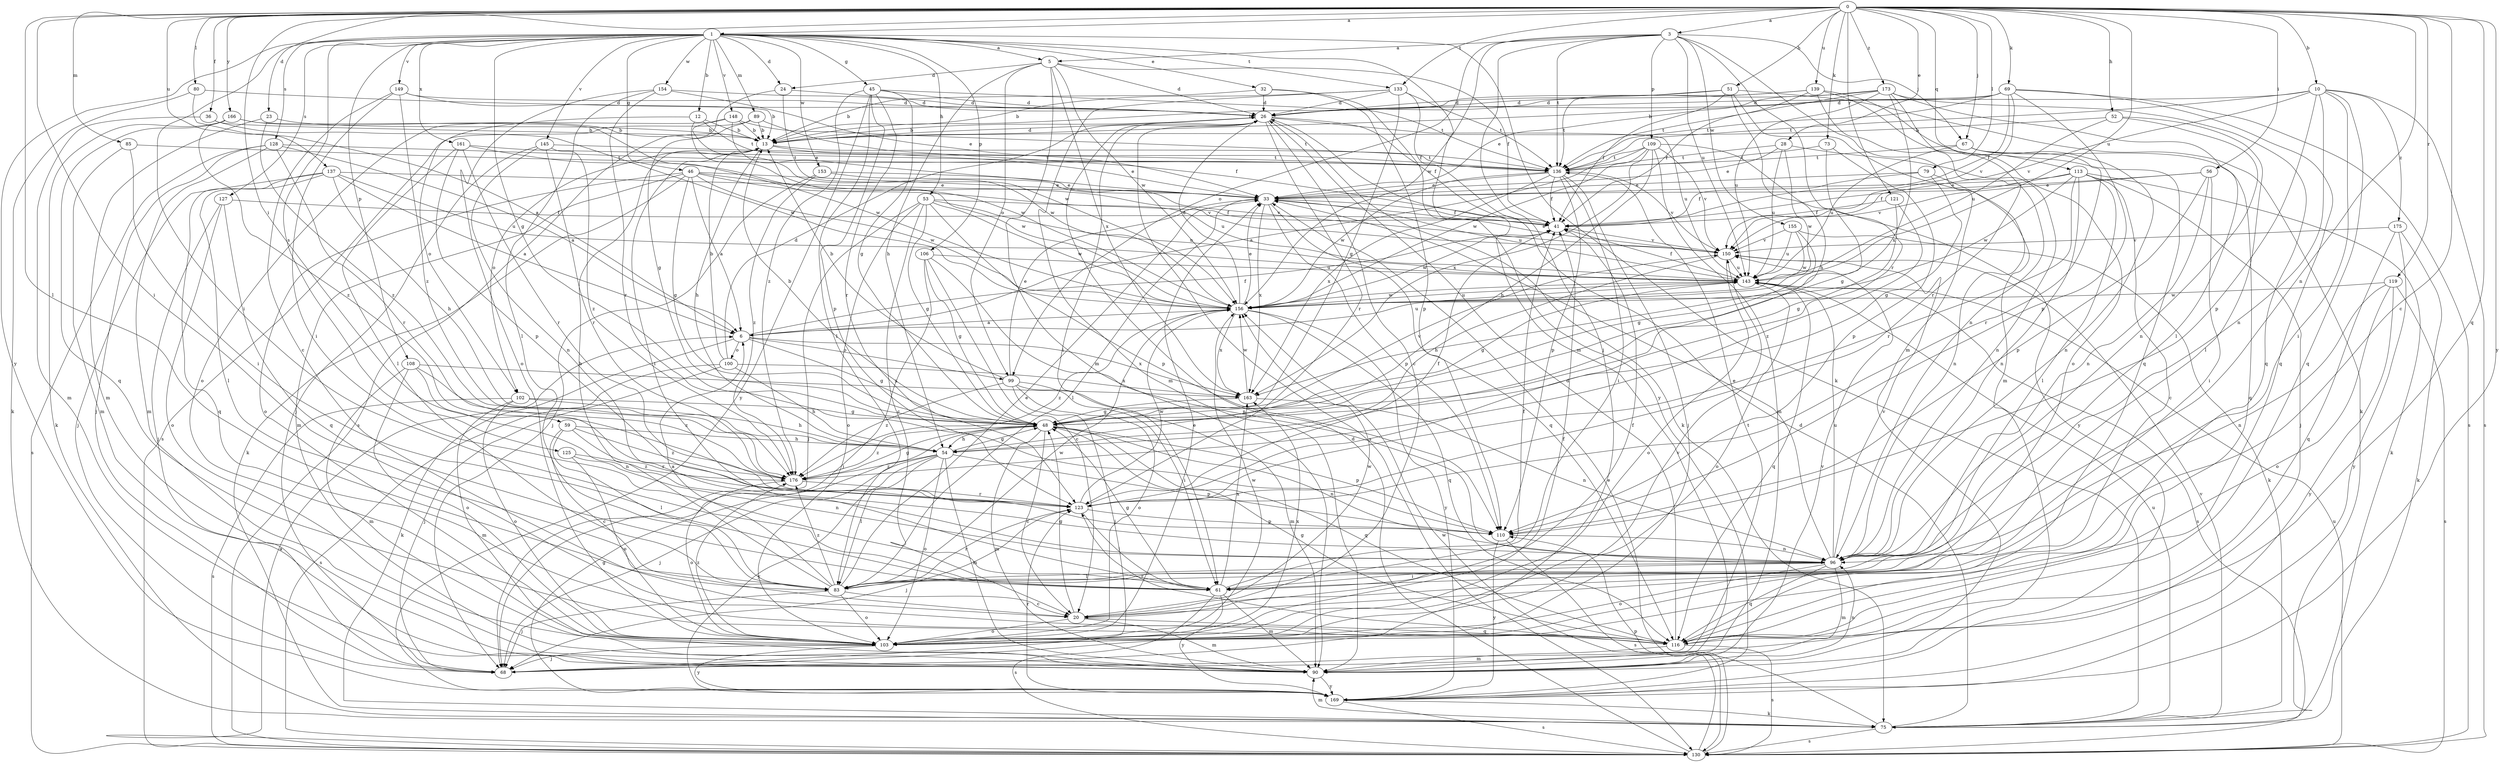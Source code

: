strict digraph  {
0;
1;
3;
5;
6;
10;
12;
13;
20;
23;
24;
26;
28;
32;
33;
36;
41;
45;
46;
48;
51;
52;
53;
54;
56;
59;
61;
67;
68;
69;
73;
75;
79;
80;
83;
85;
89;
90;
96;
99;
100;
102;
103;
106;
108;
109;
110;
113;
116;
119;
121;
123;
125;
127;
128;
130;
133;
136;
137;
139;
143;
145;
148;
149;
150;
153;
154;
155;
156;
161;
163;
166;
169;
173;
175;
176;
0 -> 1  [label=a];
0 -> 3  [label=a];
0 -> 10  [label=b];
0 -> 20  [label=c];
0 -> 23  [label=d];
0 -> 28  [label=e];
0 -> 36  [label=f];
0 -> 51  [label=h];
0 -> 52  [label=h];
0 -> 56  [label=i];
0 -> 59  [label=i];
0 -> 61  [label=i];
0 -> 67  [label=j];
0 -> 69  [label=k];
0 -> 73  [label=k];
0 -> 79  [label=l];
0 -> 80  [label=l];
0 -> 83  [label=l];
0 -> 85  [label=m];
0 -> 96  [label=n];
0 -> 113  [label=q];
0 -> 116  [label=q];
0 -> 119  [label=r];
0 -> 121  [label=r];
0 -> 133  [label=t];
0 -> 137  [label=u];
0 -> 139  [label=u];
0 -> 143  [label=u];
0 -> 166  [label=y];
0 -> 169  [label=y];
0 -> 173  [label=z];
1 -> 5  [label=a];
1 -> 12  [label=b];
1 -> 24  [label=d];
1 -> 32  [label=e];
1 -> 45  [label=g];
1 -> 46  [label=g];
1 -> 48  [label=g];
1 -> 53  [label=h];
1 -> 61  [label=i];
1 -> 75  [label=k];
1 -> 89  [label=m];
1 -> 90  [label=m];
1 -> 106  [label=p];
1 -> 108  [label=p];
1 -> 125  [label=s];
1 -> 127  [label=s];
1 -> 128  [label=s];
1 -> 133  [label=t];
1 -> 145  [label=v];
1 -> 148  [label=v];
1 -> 149  [label=v];
1 -> 153  [label=w];
1 -> 154  [label=w];
1 -> 161  [label=x];
1 -> 169  [label=y];
3 -> 5  [label=a];
3 -> 67  [label=j];
3 -> 68  [label=j];
3 -> 90  [label=m];
3 -> 99  [label=o];
3 -> 109  [label=p];
3 -> 123  [label=r];
3 -> 136  [label=t];
3 -> 143  [label=u];
3 -> 155  [label=w];
3 -> 156  [label=w];
5 -> 24  [label=d];
5 -> 26  [label=d];
5 -> 41  [label=f];
5 -> 54  [label=h];
5 -> 90  [label=m];
5 -> 99  [label=o];
5 -> 156  [label=w];
5 -> 163  [label=x];
6 -> 41  [label=f];
6 -> 48  [label=g];
6 -> 75  [label=k];
6 -> 99  [label=o];
6 -> 100  [label=o];
6 -> 143  [label=u];
6 -> 163  [label=x];
10 -> 26  [label=d];
10 -> 61  [label=i];
10 -> 96  [label=n];
10 -> 110  [label=p];
10 -> 116  [label=q];
10 -> 130  [label=s];
10 -> 136  [label=t];
10 -> 150  [label=v];
10 -> 175  [label=z];
12 -> 13  [label=b];
12 -> 102  [label=o];
12 -> 136  [label=t];
12 -> 156  [label=w];
13 -> 26  [label=d];
13 -> 33  [label=e];
13 -> 54  [label=h];
13 -> 61  [label=i];
13 -> 102  [label=o];
13 -> 136  [label=t];
20 -> 41  [label=f];
20 -> 48  [label=g];
20 -> 90  [label=m];
20 -> 103  [label=o];
20 -> 116  [label=q];
20 -> 156  [label=w];
23 -> 13  [label=b];
23 -> 90  [label=m];
23 -> 176  [label=z];
24 -> 26  [label=d];
24 -> 130  [label=s];
24 -> 156  [label=w];
26 -> 13  [label=b];
26 -> 20  [label=c];
26 -> 41  [label=f];
26 -> 61  [label=i];
26 -> 75  [label=k];
26 -> 123  [label=r];
26 -> 130  [label=s];
26 -> 143  [label=u];
28 -> 33  [label=e];
28 -> 96  [label=n];
28 -> 136  [label=t];
28 -> 143  [label=u];
28 -> 156  [label=w];
32 -> 13  [label=b];
32 -> 26  [label=d];
32 -> 110  [label=p];
32 -> 169  [label=y];
33 -> 41  [label=f];
33 -> 83  [label=l];
33 -> 110  [label=p];
33 -> 116  [label=q];
33 -> 143  [label=u];
33 -> 163  [label=x];
36 -> 13  [label=b];
36 -> 90  [label=m];
36 -> 156  [label=w];
41 -> 150  [label=v];
41 -> 156  [label=w];
45 -> 26  [label=d];
45 -> 48  [label=g];
45 -> 83  [label=l];
45 -> 110  [label=p];
45 -> 123  [label=r];
45 -> 136  [label=t];
45 -> 169  [label=y];
45 -> 176  [label=z];
46 -> 6  [label=a];
46 -> 33  [label=e];
46 -> 48  [label=g];
46 -> 75  [label=k];
46 -> 90  [label=m];
46 -> 103  [label=o];
46 -> 143  [label=u];
46 -> 150  [label=v];
46 -> 156  [label=w];
48 -> 13  [label=b];
48 -> 20  [label=c];
48 -> 54  [label=h];
48 -> 90  [label=m];
48 -> 96  [label=n];
48 -> 110  [label=p];
48 -> 116  [label=q];
48 -> 150  [label=v];
48 -> 176  [label=z];
51 -> 26  [label=d];
51 -> 41  [label=f];
51 -> 54  [label=h];
51 -> 75  [label=k];
51 -> 90  [label=m];
51 -> 136  [label=t];
52 -> 13  [label=b];
52 -> 83  [label=l];
52 -> 96  [label=n];
52 -> 143  [label=u];
53 -> 20  [label=c];
53 -> 41  [label=f];
53 -> 48  [label=g];
53 -> 68  [label=j];
53 -> 103  [label=o];
53 -> 110  [label=p];
53 -> 143  [label=u];
53 -> 156  [label=w];
54 -> 48  [label=g];
54 -> 68  [label=j];
54 -> 83  [label=l];
54 -> 90  [label=m];
54 -> 103  [label=o];
54 -> 110  [label=p];
54 -> 169  [label=y];
54 -> 176  [label=z];
56 -> 33  [label=e];
56 -> 61  [label=i];
56 -> 96  [label=n];
56 -> 110  [label=p];
56 -> 150  [label=v];
59 -> 20  [label=c];
59 -> 54  [label=h];
59 -> 83  [label=l];
59 -> 123  [label=r];
59 -> 176  [label=z];
61 -> 41  [label=f];
61 -> 48  [label=g];
61 -> 90  [label=m];
61 -> 130  [label=s];
61 -> 163  [label=x];
61 -> 169  [label=y];
67 -> 96  [label=n];
67 -> 116  [label=q];
67 -> 123  [label=r];
67 -> 136  [label=t];
67 -> 143  [label=u];
68 -> 136  [label=t];
69 -> 13  [label=b];
69 -> 26  [label=d];
69 -> 41  [label=f];
69 -> 110  [label=p];
69 -> 116  [label=q];
69 -> 130  [label=s];
69 -> 136  [label=t];
69 -> 150  [label=v];
73 -> 48  [label=g];
73 -> 110  [label=p];
73 -> 136  [label=t];
75 -> 26  [label=d];
75 -> 90  [label=m];
75 -> 110  [label=p];
75 -> 130  [label=s];
75 -> 143  [label=u];
75 -> 150  [label=v];
79 -> 33  [label=e];
79 -> 41  [label=f];
79 -> 48  [label=g];
79 -> 96  [label=n];
80 -> 6  [label=a];
80 -> 26  [label=d];
80 -> 75  [label=k];
83 -> 6  [label=a];
83 -> 13  [label=b];
83 -> 20  [label=c];
83 -> 33  [label=e];
83 -> 68  [label=j];
83 -> 103  [label=o];
83 -> 123  [label=r];
83 -> 156  [label=w];
83 -> 176  [label=z];
85 -> 61  [label=i];
85 -> 90  [label=m];
85 -> 136  [label=t];
89 -> 13  [label=b];
89 -> 41  [label=f];
89 -> 48  [label=g];
89 -> 130  [label=s];
90 -> 96  [label=n];
90 -> 150  [label=v];
90 -> 169  [label=y];
96 -> 33  [label=e];
96 -> 61  [label=i];
96 -> 83  [label=l];
96 -> 90  [label=m];
96 -> 103  [label=o];
96 -> 116  [label=q];
96 -> 143  [label=u];
96 -> 150  [label=v];
99 -> 13  [label=b];
99 -> 33  [label=e];
99 -> 61  [label=i];
99 -> 68  [label=j];
99 -> 90  [label=m];
99 -> 103  [label=o];
99 -> 176  [label=z];
100 -> 13  [label=b];
100 -> 26  [label=d];
100 -> 54  [label=h];
100 -> 68  [label=j];
100 -> 130  [label=s];
100 -> 163  [label=x];
102 -> 48  [label=g];
102 -> 54  [label=h];
102 -> 90  [label=m];
102 -> 103  [label=o];
102 -> 130  [label=s];
103 -> 33  [label=e];
103 -> 41  [label=f];
103 -> 68  [label=j];
103 -> 150  [label=v];
103 -> 156  [label=w];
103 -> 163  [label=x];
103 -> 169  [label=y];
103 -> 176  [label=z];
106 -> 20  [label=c];
106 -> 48  [label=g];
106 -> 68  [label=j];
106 -> 96  [label=n];
106 -> 143  [label=u];
108 -> 90  [label=m];
108 -> 96  [label=n];
108 -> 103  [label=o];
108 -> 163  [label=x];
108 -> 176  [label=z];
109 -> 6  [label=a];
109 -> 54  [label=h];
109 -> 90  [label=m];
109 -> 136  [label=t];
109 -> 150  [label=v];
109 -> 156  [label=w];
109 -> 163  [label=x];
109 -> 169  [label=y];
110 -> 96  [label=n];
110 -> 130  [label=s];
110 -> 169  [label=y];
113 -> 20  [label=c];
113 -> 33  [label=e];
113 -> 41  [label=f];
113 -> 68  [label=j];
113 -> 75  [label=k];
113 -> 83  [label=l];
113 -> 96  [label=n];
113 -> 123  [label=r];
113 -> 156  [label=w];
116 -> 26  [label=d];
116 -> 48  [label=g];
116 -> 90  [label=m];
116 -> 123  [label=r];
116 -> 130  [label=s];
119 -> 96  [label=n];
119 -> 103  [label=o];
119 -> 130  [label=s];
119 -> 156  [label=w];
119 -> 169  [label=y];
121 -> 41  [label=f];
121 -> 48  [label=g];
121 -> 176  [label=z];
123 -> 41  [label=f];
123 -> 61  [label=i];
123 -> 68  [label=j];
123 -> 110  [label=p];
123 -> 156  [label=w];
125 -> 96  [label=n];
125 -> 103  [label=o];
125 -> 176  [label=z];
127 -> 41  [label=f];
127 -> 68  [label=j];
127 -> 103  [label=o];
127 -> 116  [label=q];
128 -> 6  [label=a];
128 -> 68  [label=j];
128 -> 90  [label=m];
128 -> 123  [label=r];
128 -> 130  [label=s];
128 -> 136  [label=t];
130 -> 6  [label=a];
130 -> 26  [label=d];
130 -> 33  [label=e];
130 -> 143  [label=u];
130 -> 156  [label=w];
133 -> 13  [label=b];
133 -> 26  [label=d];
133 -> 41  [label=f];
133 -> 48  [label=g];
133 -> 90  [label=m];
133 -> 136  [label=t];
136 -> 33  [label=e];
136 -> 41  [label=f];
136 -> 61  [label=i];
136 -> 68  [label=j];
136 -> 110  [label=p];
136 -> 150  [label=v];
136 -> 156  [label=w];
136 -> 163  [label=x];
137 -> 6  [label=a];
137 -> 33  [label=e];
137 -> 54  [label=h];
137 -> 68  [label=j];
137 -> 83  [label=l];
137 -> 116  [label=q];
137 -> 143  [label=u];
139 -> 13  [label=b];
139 -> 26  [label=d];
139 -> 41  [label=f];
139 -> 96  [label=n];
139 -> 103  [label=o];
139 -> 116  [label=q];
143 -> 41  [label=f];
143 -> 48  [label=g];
143 -> 103  [label=o];
143 -> 116  [label=q];
143 -> 130  [label=s];
143 -> 156  [label=w];
145 -> 68  [label=j];
145 -> 96  [label=n];
145 -> 123  [label=r];
145 -> 136  [label=t];
145 -> 176  [label=z];
148 -> 13  [label=b];
148 -> 33  [label=e];
148 -> 103  [label=o];
148 -> 136  [label=t];
148 -> 156  [label=w];
149 -> 13  [label=b];
149 -> 20  [label=c];
149 -> 26  [label=d];
149 -> 61  [label=i];
149 -> 176  [label=z];
150 -> 33  [label=e];
150 -> 54  [label=h];
150 -> 103  [label=o];
150 -> 143  [label=u];
153 -> 33  [label=e];
153 -> 68  [label=j];
153 -> 150  [label=v];
153 -> 176  [label=z];
154 -> 26  [label=d];
154 -> 33  [label=e];
154 -> 83  [label=l];
154 -> 103  [label=o];
154 -> 123  [label=r];
155 -> 48  [label=g];
155 -> 75  [label=k];
155 -> 143  [label=u];
155 -> 150  [label=v];
155 -> 156  [label=w];
156 -> 6  [label=a];
156 -> 26  [label=d];
156 -> 33  [label=e];
156 -> 116  [label=q];
156 -> 143  [label=u];
156 -> 163  [label=x];
156 -> 169  [label=y];
156 -> 176  [label=z];
161 -> 83  [label=l];
161 -> 110  [label=p];
161 -> 123  [label=r];
161 -> 136  [label=t];
161 -> 156  [label=w];
163 -> 48  [label=g];
163 -> 96  [label=n];
163 -> 156  [label=w];
166 -> 13  [label=b];
166 -> 75  [label=k];
166 -> 116  [label=q];
166 -> 156  [label=w];
166 -> 176  [label=z];
169 -> 48  [label=g];
169 -> 75  [label=k];
169 -> 123  [label=r];
169 -> 130  [label=s];
173 -> 26  [label=d];
173 -> 33  [label=e];
173 -> 83  [label=l];
173 -> 116  [label=q];
173 -> 123  [label=r];
173 -> 136  [label=t];
173 -> 143  [label=u];
173 -> 163  [label=x];
175 -> 75  [label=k];
175 -> 116  [label=q];
175 -> 150  [label=v];
175 -> 169  [label=y];
176 -> 48  [label=g];
176 -> 103  [label=o];
176 -> 123  [label=r];
}
